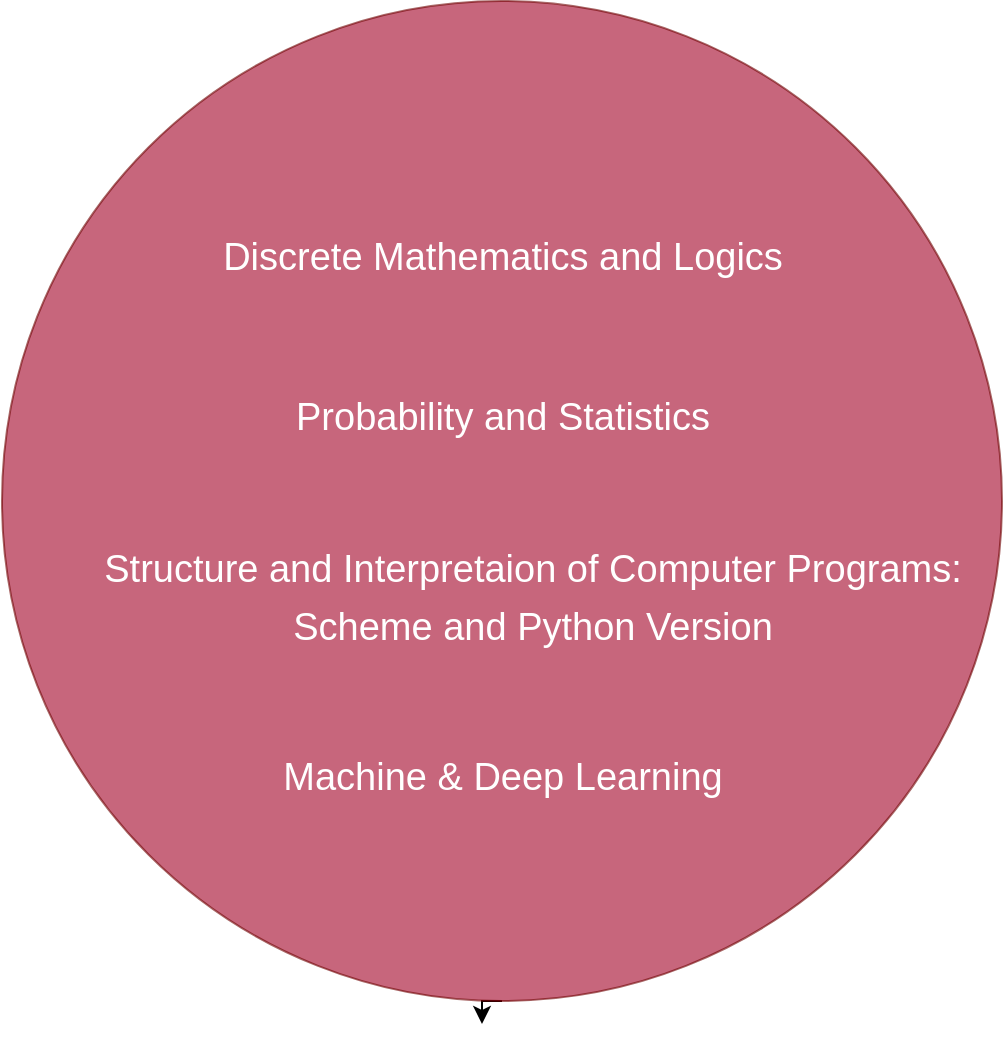 <mxfile version="24.7.17">
  <diagram id="3228e29e-7158-1315-38df-8450db1d8a1d" name="Page-1">
    <mxGraphModel dx="1016" dy="739" grid="1" gridSize="10" guides="1" tooltips="1" connect="1" arrows="1" fold="1" page="1" pageScale="1" pageWidth="1169" pageHeight="827" background="none" math="0" shadow="0">
      <root>
        <mxCell id="0" />
        <mxCell id="1" parent="0" />
        <mxCell id="ZjRz9P5T7trMpKzjZhdV-21539" style="edgeStyle=orthogonalEdgeStyle;rounded=0;orthogonalLoop=1;jettySize=auto;html=1;exitX=0.5;exitY=1;exitDx=0;exitDy=0;" edge="1" parent="1" source="21533">
          <mxGeometry relative="1" as="geometry">
            <mxPoint x="710" y="530" as="targetPoint" />
          </mxGeometry>
        </mxCell>
        <mxCell id="21533" value="" style="ellipse;fillColor=#a20025;opacity=60;strokeColor=#6F0000;html=1;fontColor=#ffffff;" parent="1" vertex="1">
          <mxGeometry x="470" y="18.5" width="500" height="500" as="geometry" />
        </mxCell>
        <mxCell id="ZjRz9P5T7trMpKzjZhdV-21535" value="&lt;span style=&quot;font-size: 19px;&quot;&gt;Discrete Mathematics and Logics&lt;/span&gt;" style="text;fontSize=24;align=center;verticalAlign=middle;html=1;fontColor=#FFFFFF;" vertex="1" parent="1">
          <mxGeometry x="625" y="110" width="190" height="70" as="geometry" />
        </mxCell>
        <mxCell id="ZjRz9P5T7trMpKzjZhdV-21536" value="&lt;span style=&quot;font-size: 19px;&quot;&gt;Probability and Statistics&lt;/span&gt;" style="text;fontSize=24;align=center;verticalAlign=middle;html=1;fontColor=#FFFFFF;" vertex="1" parent="1">
          <mxGeometry x="625" y="190" width="190" height="70" as="geometry" />
        </mxCell>
        <mxCell id="ZjRz9P5T7trMpKzjZhdV-21538" value="&lt;span style=&quot;font-size: 19px;&quot;&gt;Structure and Interpretaion of Computer Programs:&lt;br&gt;Scheme and Python Version&lt;/span&gt;" style="text;fontSize=24;align=center;verticalAlign=middle;html=1;fontColor=#FFFFFF;" vertex="1" parent="1">
          <mxGeometry x="640" y="280" width="190" height="70" as="geometry" />
        </mxCell>
        <mxCell id="ZjRz9P5T7trMpKzjZhdV-21540" value="&lt;span style=&quot;font-size: 19px;&quot;&gt;Machine &amp;amp; Deep Learning&lt;/span&gt;" style="text;fontSize=24;align=center;verticalAlign=middle;html=1;fontColor=#FFFFFF;" vertex="1" parent="1">
          <mxGeometry x="625" y="370" width="190" height="70" as="geometry" />
        </mxCell>
      </root>
    </mxGraphModel>
  </diagram>
</mxfile>
